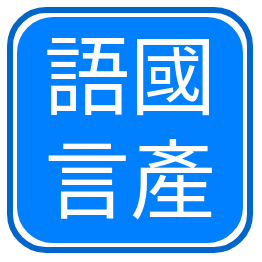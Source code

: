 <mxfile version="15.8.7" type="device"><diagram id="XYggHlHDKUo_RmV0K4IU" name="第 1 页"><mxGraphModel dx="893" dy="672" grid="1" gridSize="10" guides="1" tooltips="1" connect="1" arrows="1" fold="1" page="1" pageScale="1" pageWidth="827" pageHeight="1169" math="0" shadow="0"><root><mxCell id="0"/><mxCell id="1" parent="0"/><mxCell id="b-unx2L27_KjQ7mUjlm_-1" value="" style="rounded=1;whiteSpace=wrap;html=1;strokeWidth=3;strokeColor=#0066CC;fillColor=none;" vertex="1" parent="1"><mxGeometry x="350" y="320" width="120" height="120" as="geometry"/></mxCell><mxCell id="b-unx2L27_KjQ7mUjlm_-2" value="" style="rounded=1;whiteSpace=wrap;html=1;strokeColor=#007FFF;strokeWidth=3;fillColor=#007FFF;" vertex="1" parent="1"><mxGeometry x="355" y="325" width="110" height="110" as="geometry"/></mxCell><mxCell id="b-unx2L27_KjQ7mUjlm_-3" value="&lt;div style=&quot;font-size: 43px&quot;&gt;&lt;font style=&quot;font-size: 43px&quot; color=&quot;#ffffff&quot;&gt;語國&lt;/font&gt;&lt;/div&gt;&lt;div style=&quot;font-size: 43px&quot;&gt;&lt;font style=&quot;font-size: 43px&quot; color=&quot;#ffffff&quot;&gt;言產&lt;/font&gt;&lt;/div&gt;" style="text;html=1;strokeColor=none;fillColor=none;align=center;verticalAlign=middle;whiteSpace=wrap;rounded=0;" vertex="1" parent="1"><mxGeometry x="345" y="315" width="130" height="130" as="geometry"/></mxCell></root></mxGraphModel></diagram></mxfile>